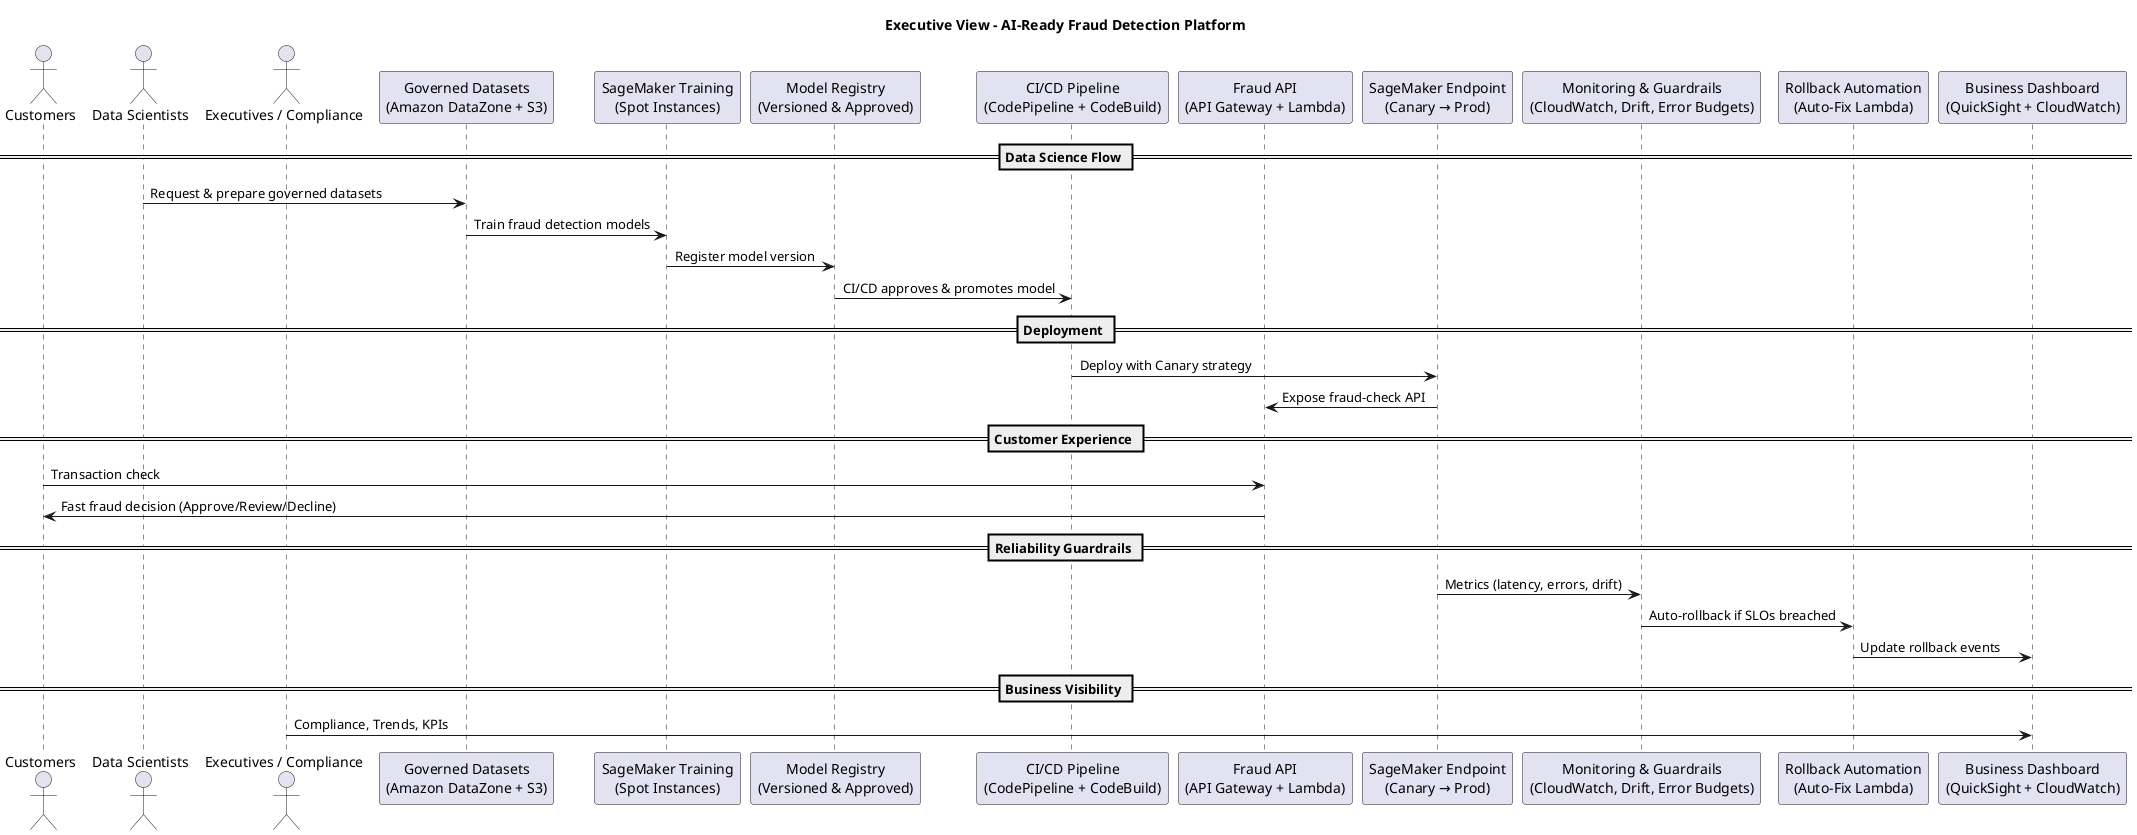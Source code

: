 @startuml
title Executive View - AI-Ready Fraud Detection Platform

actor "Customers" as Customer
actor "Data Scientists" as DS
actor "Executives / Compliance" as Execs

participant "Governed Datasets\n(Amazon DataZone + S3)" as DataZone
participant "SageMaker Training\n(Spot Instances)" as Training
participant "Model Registry\n(Versioned & Approved)" as Registry
participant "CI/CD Pipeline\n(CodePipeline + CodeBuild)" as CICD
participant "Fraud API\n(API Gateway + Lambda)" as API
participant "SageMaker Endpoint\n(Canary → Prod)" as Endpoint
participant "Monitoring & Guardrails\n(CloudWatch, Drift, Error Budgets)" as Guardrails
participant "Rollback Automation\n(Auto-Fix Lambda)" as Rollback
participant "Business Dashboard\n(QuickSight + CloudWatch)" as Dashboard

== Data Science Flow ==
DS -> DataZone : Request & prepare governed datasets
DataZone -> Training : Train fraud detection models
Training -> Registry : Register model version
Registry -> CICD : CI/CD approves & promotes model

== Deployment ==
CICD -> Endpoint : Deploy with Canary strategy
Endpoint -> API : Expose fraud-check API

== Customer Experience ==
Customer -> API : Transaction check
API -> Customer : Fast fraud decision (Approve/Review/Decline)

== Reliability Guardrails ==
Endpoint -> Guardrails : Metrics (latency, errors, drift)
Guardrails -> Rollback : Auto-rollback if SLOs breached
Rollback -> Dashboard : Update rollback events

== Business Visibility ==
Execs -> Dashboard : Compliance, Trends, KPIs

@enduml
